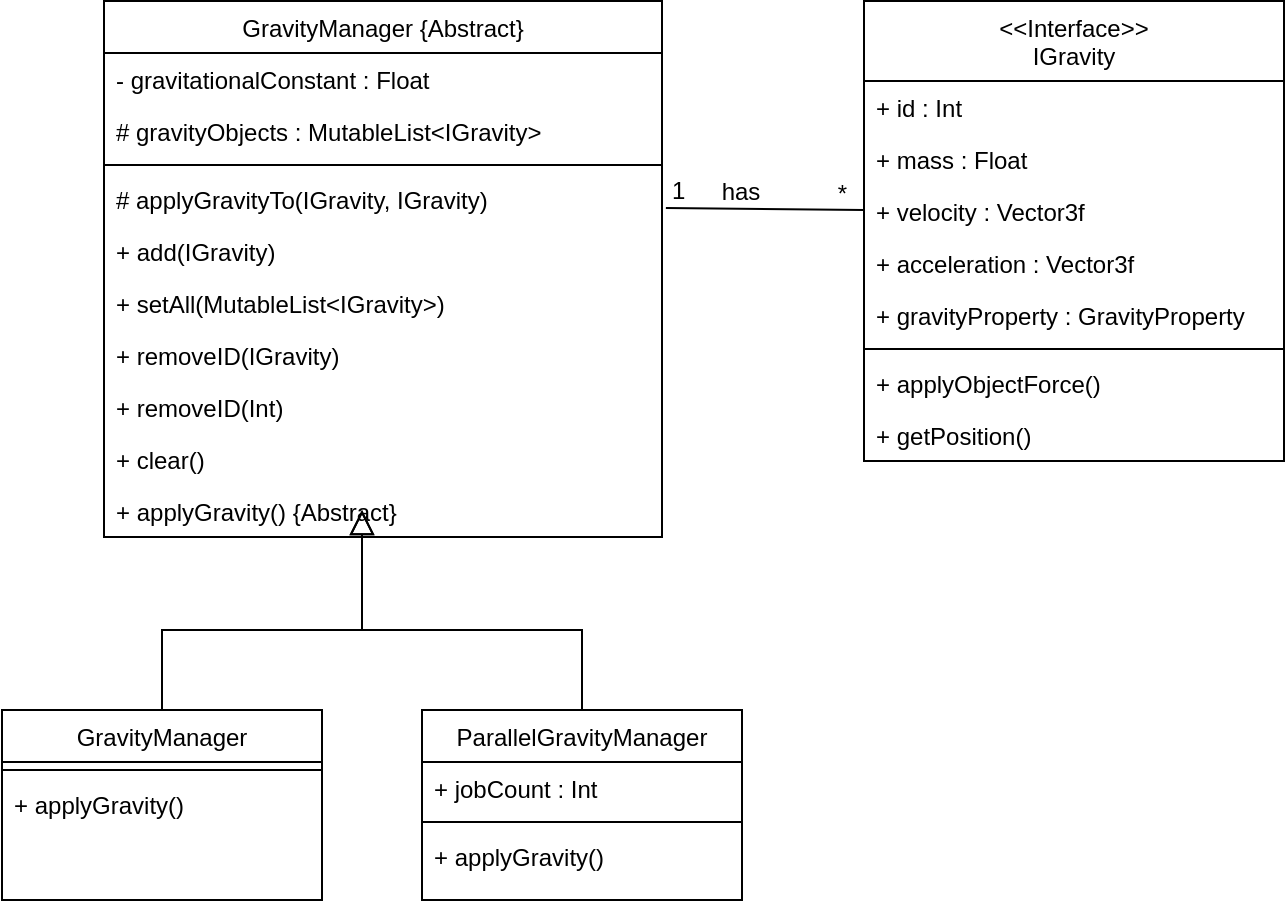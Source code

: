 <mxfile version="19.0.3" type="device"><diagram id="C5RBs43oDa-KdzZeNtuy" name="Page-1"><mxGraphModel dx="1422" dy="705" grid="1" gridSize="10" guides="1" tooltips="1" connect="1" arrows="1" fold="1" page="1" pageScale="1" pageWidth="827" pageHeight="1169" math="0" shadow="0"><root><mxCell id="WIyWlLk6GJQsqaUBKTNV-0"/><mxCell id="WIyWlLk6GJQsqaUBKTNV-1" parent="WIyWlLk6GJQsqaUBKTNV-0"/><mxCell id="zkfFHV4jXpPFQw0GAbJ--0" value="GravityManager {Abstract}" style="swimlane;fontStyle=0;align=center;verticalAlign=top;childLayout=stackLayout;horizontal=1;startSize=26;horizontalStack=0;resizeParent=1;resizeLast=0;collapsible=1;marginBottom=0;rounded=0;shadow=0;strokeWidth=1;fillColor=none;" parent="WIyWlLk6GJQsqaUBKTNV-1" vertex="1"><mxGeometry x="151" y="85.5" width="279" height="268" as="geometry"><mxRectangle x="230" y="140" width="160" height="26" as="alternateBounds"/></mxGeometry></mxCell><mxCell id="AX1-jLaAOZf6ZSq2BF3v-8" value="- gravitationalConstant : Float" style="text;strokeColor=none;fillColor=none;align=left;verticalAlign=top;spacingLeft=4;spacingRight=4;overflow=hidden;rotatable=0;points=[[0,0.5],[1,0.5]];portConstraint=eastwest;" parent="zkfFHV4jXpPFQw0GAbJ--0" vertex="1"><mxGeometry y="26" width="279" height="26" as="geometry"/></mxCell><mxCell id="AX1-jLaAOZf6ZSq2BF3v-10" value="# gravityObjects : MutableList&lt;IGravity&gt;" style="text;strokeColor=none;fillColor=none;align=left;verticalAlign=top;spacingLeft=4;spacingRight=4;overflow=hidden;rotatable=0;points=[[0,0.5],[1,0.5]];portConstraint=eastwest;" parent="zkfFHV4jXpPFQw0GAbJ--0" vertex="1"><mxGeometry y="52" width="279" height="26" as="geometry"/></mxCell><mxCell id="zkfFHV4jXpPFQw0GAbJ--4" value="" style="line;html=1;strokeWidth=1;align=left;verticalAlign=middle;spacingTop=-1;spacingLeft=3;spacingRight=3;rotatable=0;labelPosition=right;points=[];portConstraint=eastwest;" parent="zkfFHV4jXpPFQw0GAbJ--0" vertex="1"><mxGeometry y="78" width="279" height="8" as="geometry"/></mxCell><mxCell id="AX1-jLaAOZf6ZSq2BF3v-17" value="# applyGravityTo(IGravity, IGravity)" style="text;strokeColor=none;fillColor=none;align=left;verticalAlign=top;spacingLeft=4;spacingRight=4;overflow=hidden;rotatable=0;points=[[0,0.5],[1,0.5]];portConstraint=eastwest;" parent="zkfFHV4jXpPFQw0GAbJ--0" vertex="1"><mxGeometry y="86" width="279" height="26" as="geometry"/></mxCell><mxCell id="AX1-jLaAOZf6ZSq2BF3v-13" value="+ add(IGravity)" style="text;strokeColor=none;fillColor=none;align=left;verticalAlign=top;spacingLeft=4;spacingRight=4;overflow=hidden;rotatable=0;points=[[0,0.5],[1,0.5]];portConstraint=eastwest;" parent="zkfFHV4jXpPFQw0GAbJ--0" vertex="1"><mxGeometry y="112" width="279" height="26" as="geometry"/></mxCell><mxCell id="AX1-jLaAOZf6ZSq2BF3v-14" value="+ setAll(MutableList&lt;IGravity&gt;)" style="text;strokeColor=none;fillColor=none;align=left;verticalAlign=top;spacingLeft=4;spacingRight=4;overflow=hidden;rotatable=0;points=[[0,0.5],[1,0.5]];portConstraint=eastwest;" parent="zkfFHV4jXpPFQw0GAbJ--0" vertex="1"><mxGeometry y="138" width="279" height="26" as="geometry"/></mxCell><mxCell id="55BDwsE8wJzshpmk9Bpd-0" value="+ removeID(IGravity)" style="text;strokeColor=none;fillColor=none;align=left;verticalAlign=top;spacingLeft=4;spacingRight=4;overflow=hidden;rotatable=0;points=[[0,0.5],[1,0.5]];portConstraint=eastwest;" vertex="1" parent="zkfFHV4jXpPFQw0GAbJ--0"><mxGeometry y="164" width="279" height="26" as="geometry"/></mxCell><mxCell id="AX1-jLaAOZf6ZSq2BF3v-18" value="+ removeID(Int)" style="text;strokeColor=none;fillColor=none;align=left;verticalAlign=top;spacingLeft=4;spacingRight=4;overflow=hidden;rotatable=0;points=[[0,0.5],[1,0.5]];portConstraint=eastwest;" parent="zkfFHV4jXpPFQw0GAbJ--0" vertex="1"><mxGeometry y="190" width="279" height="26" as="geometry"/></mxCell><mxCell id="AX1-jLaAOZf6ZSq2BF3v-19" value="+ clear() " style="text;strokeColor=none;fillColor=none;align=left;verticalAlign=top;spacingLeft=4;spacingRight=4;overflow=hidden;rotatable=0;points=[[0,0.5],[1,0.5]];portConstraint=eastwest;" parent="zkfFHV4jXpPFQw0GAbJ--0" vertex="1"><mxGeometry y="216" width="279" height="26" as="geometry"/></mxCell><mxCell id="AX1-jLaAOZf6ZSq2BF3v-16" value="+ applyGravity() {Abstract}" style="text;strokeColor=none;fillColor=none;align=left;verticalAlign=top;spacingLeft=4;spacingRight=4;overflow=hidden;rotatable=0;points=[[0,0.5],[1,0.5]];portConstraint=eastwest;" parent="zkfFHV4jXpPFQw0GAbJ--0" vertex="1"><mxGeometry y="242" width="279" height="26" as="geometry"/></mxCell><mxCell id="zkfFHV4jXpPFQw0GAbJ--6" value="GravityManager" style="swimlane;fontStyle=0;align=center;verticalAlign=top;childLayout=stackLayout;horizontal=1;startSize=26;horizontalStack=0;resizeParent=1;resizeLast=0;collapsible=1;marginBottom=0;rounded=0;shadow=0;strokeWidth=1;fillColor=none;" parent="WIyWlLk6GJQsqaUBKTNV-1" vertex="1"><mxGeometry x="100" y="440" width="160" height="95" as="geometry"><mxRectangle x="130" y="380" width="160" height="26" as="alternateBounds"/></mxGeometry></mxCell><mxCell id="zkfFHV4jXpPFQw0GAbJ--9" value="" style="line;html=1;strokeWidth=1;align=left;verticalAlign=middle;spacingTop=-1;spacingLeft=3;spacingRight=3;rotatable=0;labelPosition=right;points=[];portConstraint=eastwest;" parent="zkfFHV4jXpPFQw0GAbJ--6" vertex="1"><mxGeometry y="26" width="160" height="8" as="geometry"/></mxCell><mxCell id="AX1-jLaAOZf6ZSq2BF3v-6" value="+ applyGravity()" style="text;strokeColor=none;fillColor=none;align=left;verticalAlign=top;spacingLeft=4;spacingRight=4;overflow=hidden;rotatable=0;points=[[0,0.5],[1,0.5]];portConstraint=eastwest;" parent="zkfFHV4jXpPFQw0GAbJ--6" vertex="1"><mxGeometry y="34" width="160" height="26" as="geometry"/></mxCell><mxCell id="zkfFHV4jXpPFQw0GAbJ--12" value="" style="endArrow=block;endSize=10;endFill=0;shadow=0;strokeWidth=1;rounded=0;edgeStyle=elbowEdgeStyle;elbow=vertical;" parent="WIyWlLk6GJQsqaUBKTNV-1" source="zkfFHV4jXpPFQw0GAbJ--6" edge="1"><mxGeometry width="160" relative="1" as="geometry"><mxPoint x="191" y="113" as="sourcePoint"/><mxPoint x="280" y="340" as="targetPoint"/><Array as="points"><mxPoint x="291" y="400"/></Array></mxGeometry></mxCell><mxCell id="zkfFHV4jXpPFQw0GAbJ--13" value="ParallelGravityManager" style="swimlane;fontStyle=0;align=center;verticalAlign=top;childLayout=stackLayout;horizontal=1;startSize=26;horizontalStack=0;resizeParent=1;resizeLast=0;collapsible=1;marginBottom=0;rounded=0;shadow=0;strokeWidth=1;fillColor=none;" parent="WIyWlLk6GJQsqaUBKTNV-1" vertex="1"><mxGeometry x="310" y="440" width="160" height="95" as="geometry"><mxRectangle x="340" y="380" width="170" height="26" as="alternateBounds"/></mxGeometry></mxCell><mxCell id="zkfFHV4jXpPFQw0GAbJ--14" value="+ jobCount : Int" style="text;align=left;verticalAlign=top;spacingLeft=4;spacingRight=4;overflow=hidden;rotatable=0;points=[[0,0.5],[1,0.5]];portConstraint=eastwest;" parent="zkfFHV4jXpPFQw0GAbJ--13" vertex="1"><mxGeometry y="26" width="160" height="26" as="geometry"/></mxCell><mxCell id="zkfFHV4jXpPFQw0GAbJ--15" value="" style="line;html=1;strokeWidth=1;align=left;verticalAlign=middle;spacingTop=-1;spacingLeft=3;spacingRight=3;rotatable=0;labelPosition=right;points=[];portConstraint=eastwest;" parent="zkfFHV4jXpPFQw0GAbJ--13" vertex="1"><mxGeometry y="52" width="160" height="8" as="geometry"/></mxCell><mxCell id="AX1-jLaAOZf6ZSq2BF3v-2" value="+ applyGravity()" style="text;strokeColor=none;fillColor=none;align=left;verticalAlign=top;spacingLeft=4;spacingRight=4;overflow=hidden;rotatable=0;points=[[0,0.5],[1,0.5]];portConstraint=eastwest;" parent="zkfFHV4jXpPFQw0GAbJ--13" vertex="1"><mxGeometry y="60" width="160" height="26" as="geometry"/></mxCell><mxCell id="zkfFHV4jXpPFQw0GAbJ--16" value="" style="endArrow=block;endSize=10;endFill=0;shadow=0;strokeWidth=1;rounded=0;edgeStyle=elbowEdgeStyle;elbow=vertical;" parent="WIyWlLk6GJQsqaUBKTNV-1" source="zkfFHV4jXpPFQw0GAbJ--13" edge="1"><mxGeometry width="160" relative="1" as="geometry"><mxPoint x="201" y="283" as="sourcePoint"/><mxPoint x="280" y="340" as="targetPoint"/><Array as="points"><mxPoint x="291" y="400"/><mxPoint x="291" y="400"/><mxPoint x="291" y="400"/></Array></mxGeometry></mxCell><mxCell id="AX1-jLaAOZf6ZSq2BF3v-23" value="&lt;&lt;Interface&gt;&gt;&#10;IGravity" style="swimlane;fontStyle=0;align=center;verticalAlign=top;childLayout=stackLayout;horizontal=1;startSize=40;horizontalStack=0;resizeParent=1;resizeLast=0;collapsible=1;marginBottom=0;rounded=0;shadow=0;strokeWidth=1;fillColor=none;" parent="WIyWlLk6GJQsqaUBKTNV-1" vertex="1"><mxGeometry x="531" y="85.5" width="210" height="230" as="geometry"><mxRectangle x="550" y="140" width="160" height="26" as="alternateBounds"/></mxGeometry></mxCell><mxCell id="AX1-jLaAOZf6ZSq2BF3v-26" value="+ id : Int" style="text;strokeColor=none;fillColor=none;align=left;verticalAlign=top;spacingLeft=4;spacingRight=4;overflow=hidden;rotatable=0;points=[[0,0.5],[1,0.5]];portConstraint=eastwest;" parent="AX1-jLaAOZf6ZSq2BF3v-23" vertex="1"><mxGeometry y="40" width="210" height="26" as="geometry"/></mxCell><mxCell id="AX1-jLaAOZf6ZSq2BF3v-35" value="+ mass : Float" style="text;strokeColor=none;fillColor=none;align=left;verticalAlign=top;spacingLeft=4;spacingRight=4;overflow=hidden;rotatable=0;points=[[0,0.5],[1,0.5]];portConstraint=eastwest;" parent="AX1-jLaAOZf6ZSq2BF3v-23" vertex="1"><mxGeometry y="66" width="210" height="26" as="geometry"/></mxCell><mxCell id="AX1-jLaAOZf6ZSq2BF3v-36" value="+ velocity : Vector3f" style="text;strokeColor=none;fillColor=none;align=left;verticalAlign=top;spacingLeft=4;spacingRight=4;overflow=hidden;rotatable=0;points=[[0,0.5],[1,0.5]];portConstraint=eastwest;" parent="AX1-jLaAOZf6ZSq2BF3v-23" vertex="1"><mxGeometry y="92" width="210" height="26" as="geometry"/></mxCell><mxCell id="AX1-jLaAOZf6ZSq2BF3v-38" value="+ acceleration : Vector3f" style="text;strokeColor=none;fillColor=none;align=left;verticalAlign=top;spacingLeft=4;spacingRight=4;overflow=hidden;rotatable=0;points=[[0,0.5],[1,0.5]];portConstraint=eastwest;" parent="AX1-jLaAOZf6ZSq2BF3v-23" vertex="1"><mxGeometry y="118" width="210" height="26" as="geometry"/></mxCell><mxCell id="ltt6cm5Aq4_GO5PXoW6k-0" value="+ gravityProperty : GravityProperty" style="text;strokeColor=none;fillColor=none;align=left;verticalAlign=top;spacingLeft=4;spacingRight=4;overflow=hidden;rotatable=0;points=[[0,0.5],[1,0.5]];portConstraint=eastwest;" parent="AX1-jLaAOZf6ZSq2BF3v-23" vertex="1"><mxGeometry y="144" width="210" height="26" as="geometry"/></mxCell><mxCell id="AX1-jLaAOZf6ZSq2BF3v-27" value="" style="line;html=1;strokeWidth=1;align=left;verticalAlign=middle;spacingTop=-1;spacingLeft=3;spacingRight=3;rotatable=0;labelPosition=right;points=[];portConstraint=eastwest;" parent="AX1-jLaAOZf6ZSq2BF3v-23" vertex="1"><mxGeometry y="170" width="210" height="8" as="geometry"/></mxCell><mxCell id="AX1-jLaAOZf6ZSq2BF3v-40" value="+ applyObjectForce()" style="text;strokeColor=none;fillColor=none;align=left;verticalAlign=top;spacingLeft=4;spacingRight=4;overflow=hidden;rotatable=0;points=[[0,0.5],[1,0.5]];portConstraint=eastwest;" parent="AX1-jLaAOZf6ZSq2BF3v-23" vertex="1"><mxGeometry y="178" width="210" height="26" as="geometry"/></mxCell><mxCell id="AX1-jLaAOZf6ZSq2BF3v-41" value="+ getPosition()" style="text;strokeColor=none;fillColor=none;align=left;verticalAlign=top;spacingLeft=4;spacingRight=4;overflow=hidden;rotatable=0;points=[[0,0.5],[1,0.5]];portConstraint=eastwest;" parent="AX1-jLaAOZf6ZSq2BF3v-23" vertex="1"><mxGeometry y="204" width="210" height="26" as="geometry"/></mxCell><mxCell id="AX1-jLaAOZf6ZSq2BF3v-28" value="" style="endArrow=none;shadow=0;strokeWidth=1;rounded=0;endFill=0;edgeStyle=elbowEdgeStyle;elbow=vertical;entryX=0;entryY=0.5;entryDx=0;entryDy=0;exitX=1.007;exitY=0.981;exitDx=0;exitDy=0;exitPerimeter=0;" parent="WIyWlLk6GJQsqaUBKTNV-1" target="AX1-jLaAOZf6ZSq2BF3v-36" edge="1"><mxGeometry x="0.5" y="41" relative="1" as="geometry"><mxPoint x="431.953" y="189.006" as="sourcePoint"/><mxPoint x="531" y="201" as="targetPoint"/><mxPoint x="-40" y="32" as="offset"/></mxGeometry></mxCell><mxCell id="AX1-jLaAOZf6ZSq2BF3v-29" value="1" style="resizable=0;align=left;verticalAlign=bottom;labelBackgroundColor=none;fontSize=12;" parent="AX1-jLaAOZf6ZSq2BF3v-28" connectable="0" vertex="1"><mxGeometry x="-1" relative="1" as="geometry"><mxPoint x="1" as="offset"/></mxGeometry></mxCell><mxCell id="AX1-jLaAOZf6ZSq2BF3v-30" value="*" style="resizable=0;align=right;verticalAlign=bottom;labelBackgroundColor=none;fontSize=12;" parent="AX1-jLaAOZf6ZSq2BF3v-28" connectable="0" vertex="1"><mxGeometry x="1" relative="1" as="geometry"><mxPoint x="-7" as="offset"/></mxGeometry></mxCell><mxCell id="AX1-jLaAOZf6ZSq2BF3v-31" value="has" style="text;html=1;resizable=0;points=[];;align=center;verticalAlign=middle;labelBackgroundColor=none;rounded=0;shadow=0;strokeWidth=1;fontSize=12;" parent="AX1-jLaAOZf6ZSq2BF3v-28" vertex="1" connectable="0"><mxGeometry x="0.5" y="49" relative="1" as="geometry"><mxPoint x="-38" y="40" as="offset"/></mxGeometry></mxCell></root></mxGraphModel></diagram></mxfile>